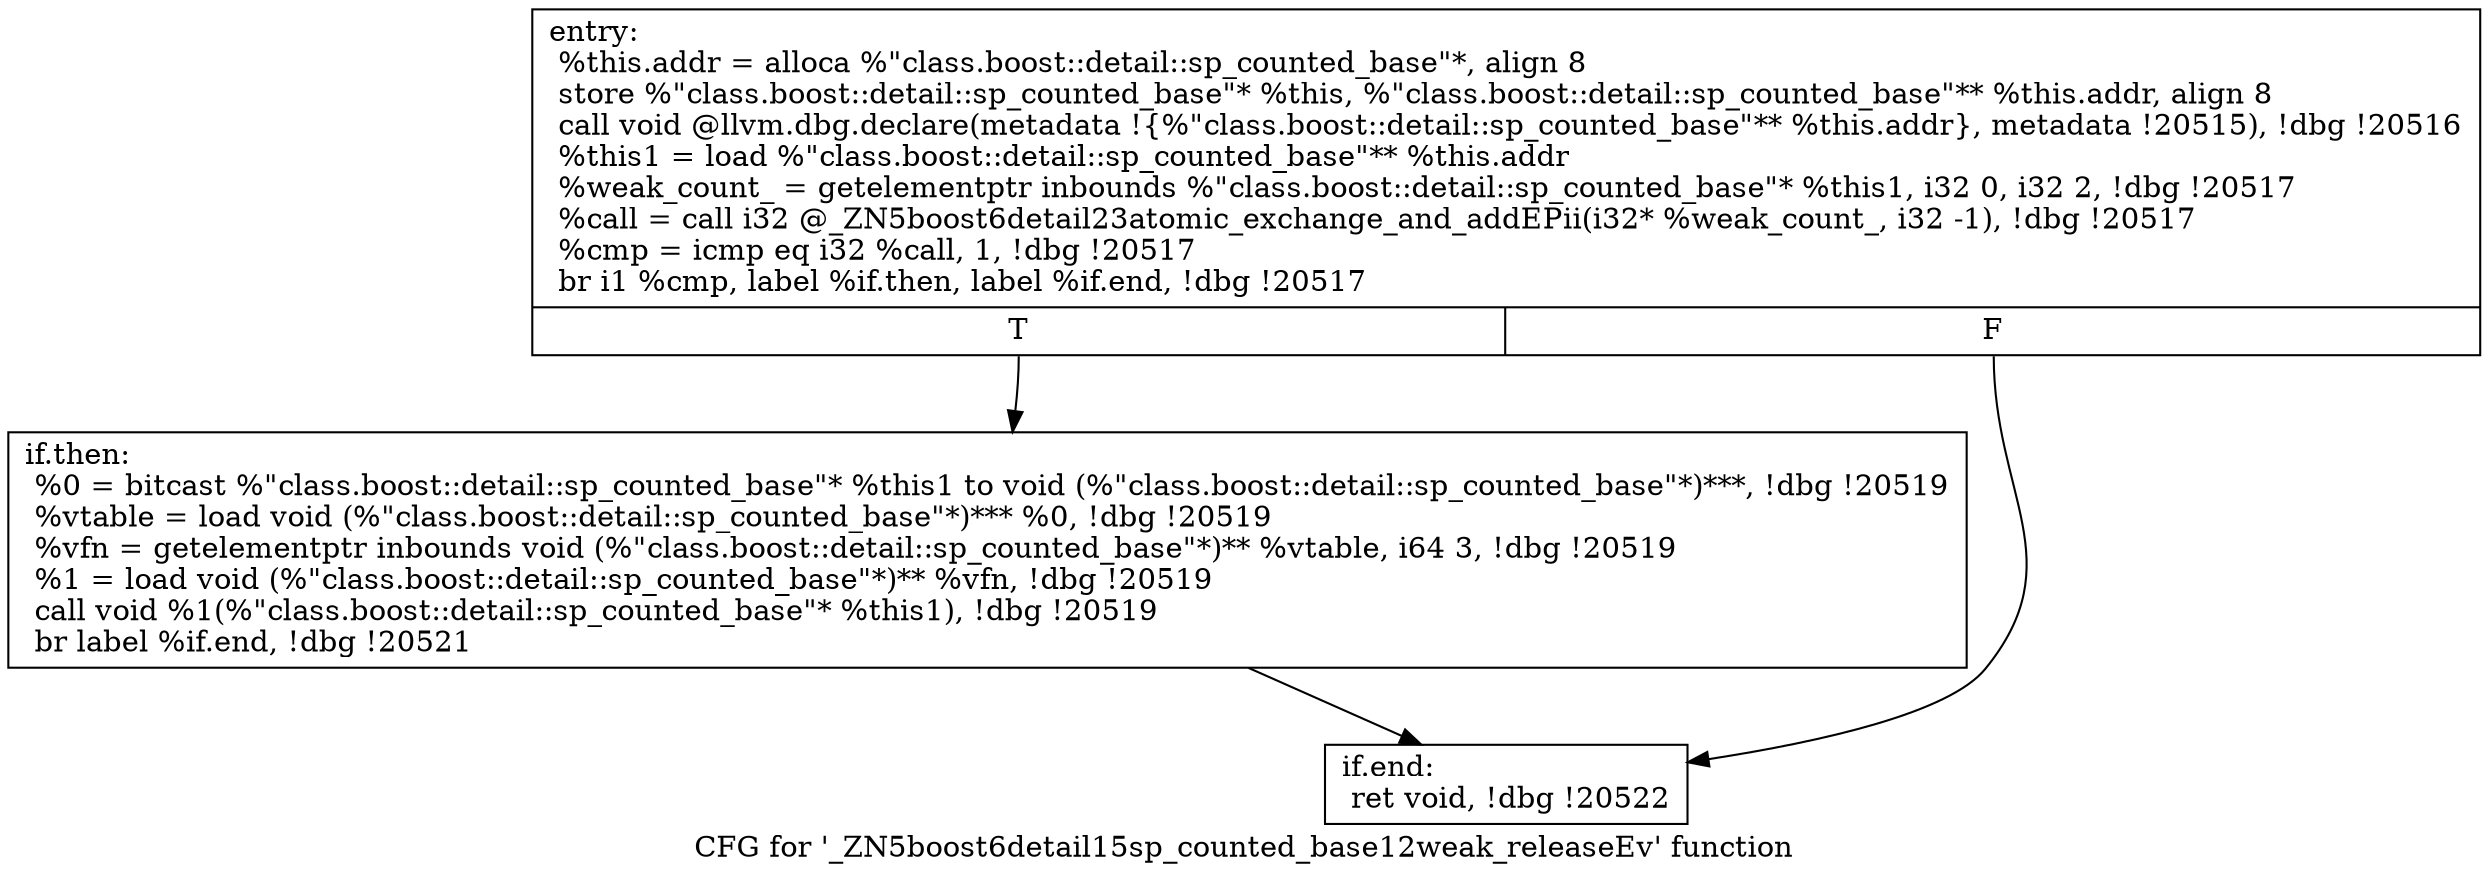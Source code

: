 digraph "CFG for '_ZN5boost6detail15sp_counted_base12weak_releaseEv' function" {
	label="CFG for '_ZN5boost6detail15sp_counted_base12weak_releaseEv' function";

	Node0x7fd441773540 [shape=record,label="{entry:\l  %this.addr = alloca %\"class.boost::detail::sp_counted_base\"*, align 8\l  store %\"class.boost::detail::sp_counted_base\"* %this, %\"class.boost::detail::sp_counted_base\"** %this.addr, align 8\l  call void @llvm.dbg.declare(metadata !\{%\"class.boost::detail::sp_counted_base\"** %this.addr\}, metadata !20515), !dbg !20516\l  %this1 = load %\"class.boost::detail::sp_counted_base\"** %this.addr\l  %weak_count_ = getelementptr inbounds %\"class.boost::detail::sp_counted_base\"* %this1, i32 0, i32 2, !dbg !20517\l  %call = call i32 @_ZN5boost6detail23atomic_exchange_and_addEPii(i32* %weak_count_, i32 -1), !dbg !20517\l  %cmp = icmp eq i32 %call, 1, !dbg !20517\l  br i1 %cmp, label %if.then, label %if.end, !dbg !20517\l|{<s0>T|<s1>F}}"];
	Node0x7fd441773540:s0 -> Node0x7fd441774070;
	Node0x7fd441773540:s1 -> Node0x7fd4417740c0;
	Node0x7fd441774070 [shape=record,label="{if.then:                                          \l  %0 = bitcast %\"class.boost::detail::sp_counted_base\"* %this1 to void (%\"class.boost::detail::sp_counted_base\"*)***, !dbg !20519\l  %vtable = load void (%\"class.boost::detail::sp_counted_base\"*)*** %0, !dbg !20519\l  %vfn = getelementptr inbounds void (%\"class.boost::detail::sp_counted_base\"*)** %vtable, i64 3, !dbg !20519\l  %1 = load void (%\"class.boost::detail::sp_counted_base\"*)** %vfn, !dbg !20519\l  call void %1(%\"class.boost::detail::sp_counted_base\"* %this1), !dbg !20519\l  br label %if.end, !dbg !20521\l}"];
	Node0x7fd441774070 -> Node0x7fd4417740c0;
	Node0x7fd4417740c0 [shape=record,label="{if.end:                                           \l  ret void, !dbg !20522\l}"];
}
